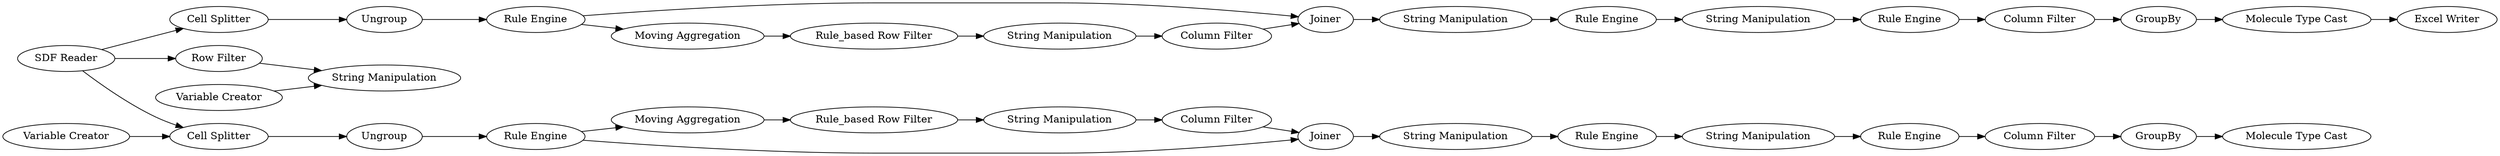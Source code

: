 digraph {
	1 [label="SDF Reader"]
	2 [label="String Manipulation"]
	3 [label="Cell Splitter"]
	4 [label=Ungroup]
	5 [label="Rule Engine"]
	6 [label="Rule_based Row Filter"]
	7 [label=Joiner]
	8 [label="Column Filter"]
	9 [label="Rule Engine"]
	10 [label="String Manipulation"]
	11 [label="String Manipulation"]
	12 [label="Rule Engine"]
	13 [label="Column Filter"]
	14 [label=GroupBy]
	15 [label="Molecule Type Cast"]
	16 [label="Excel Writer"]
	17 [label="Moving Aggregation"]
	18 [label="Rule Engine"]
	19 [label="Cell Splitter"]
	20 [label="Molecule Type Cast"]
	22 [label=GroupBy]
	23 [label="String Manipulation"]
	24 [label="String Manipulation"]
	25 [label="Moving Aggregation"]
	26 [label="Column Filter"]
	27 [label="Rule Engine"]
	28 [label="Column Filter"]
	29 [label="Rule_based Row Filter"]
	30 [label=Joiner]
	31 [label="Rule Engine"]
	32 [label="String Manipulation"]
	33 [label=Ungroup]
	34 [label="Variable Creator"]
	36 [label="String Manipulation"]
	37 [label="Row Filter"]
	38 [label="Variable Creator"]
	1 -> 3
	1 -> 19
	1 -> 37
	2 -> 8
	3 -> 4
	4 -> 5
	5 -> 7
	5 -> 17
	6 -> 2
	7 -> 10
	8 -> 7
	9 -> 11
	10 -> 9
	11 -> 12
	12 -> 13
	13 -> 14
	14 -> 15
	15 -> 16
	17 -> 6
	18 -> 24
	19 -> 33
	22 -> 20
	23 -> 18
	24 -> 31
	25 -> 29
	26 -> 22
	27 -> 25
	27 -> 30
	28 -> 30
	29 -> 32
	30 -> 23
	31 -> 26
	32 -> 28
	33 -> 27
	34 -> 19
	37 -> 36
	38 -> 36
	rankdir=LR
}
